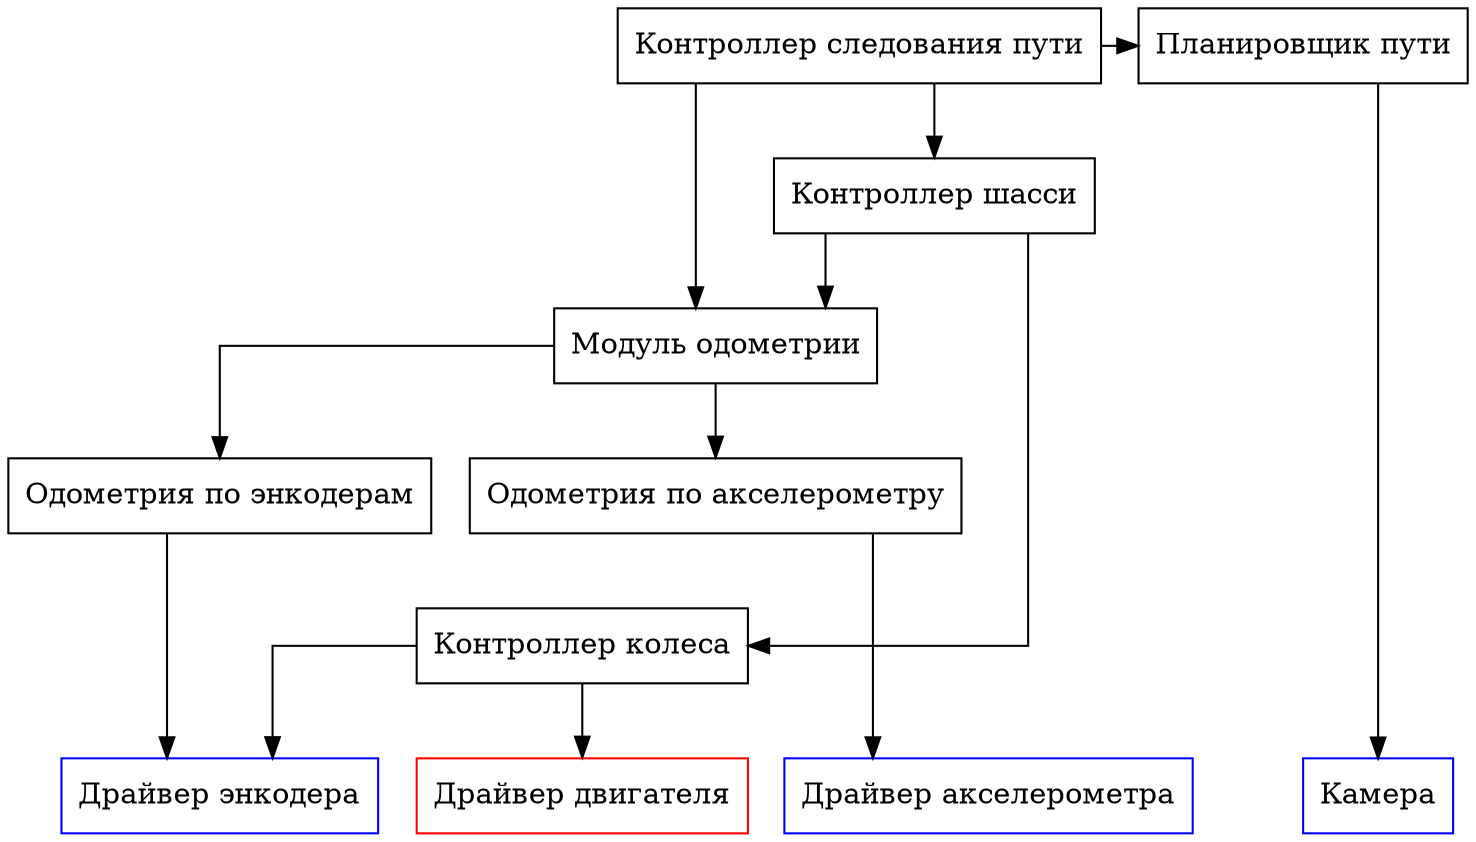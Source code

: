 digraph software {
    graph [ splines = ortho ]
    node [ shape = box ]

    {
        node [color = blue]
        rank = same

        encoder_driver [label = "Драйвер энкодера"]
        accelerometer_driver [label = "Драйвер акселерометра"]
        camera [label = "Камера"]

        motor_driver [label = "Драйвер двигателя" color = red]
    }

    wheel [label = "Контроллер колеса"]

    encoder_odometry [label = "Одометрия по энкодерам"]
    accelerometer_odometry [label = "Одометрия по акселерометру"]
    odometry [label = "Модуль одометрии"]

    chassis [label = "Контроллер шасси"]

    {
        rank = same

        path_planner [label = "Планировщик пути"]
        path_follower [label = "Контроллер следования пути"]
    }

    wheel -> {encoder_driver, motor_driver}

    encoder_odometry -> encoder_driver
    accelerometer_odometry -> accelerometer_driver
    odometry -> {encoder_odometry, accelerometer_odometry}

    chassis -> {wheel, odometry}

    path_follower -> {odometry, path_planner, chassis}

    path_planner -> camera:nw

    {encoder_odometry, accelerometer_odometry} -> wheel [style = invis]
}
